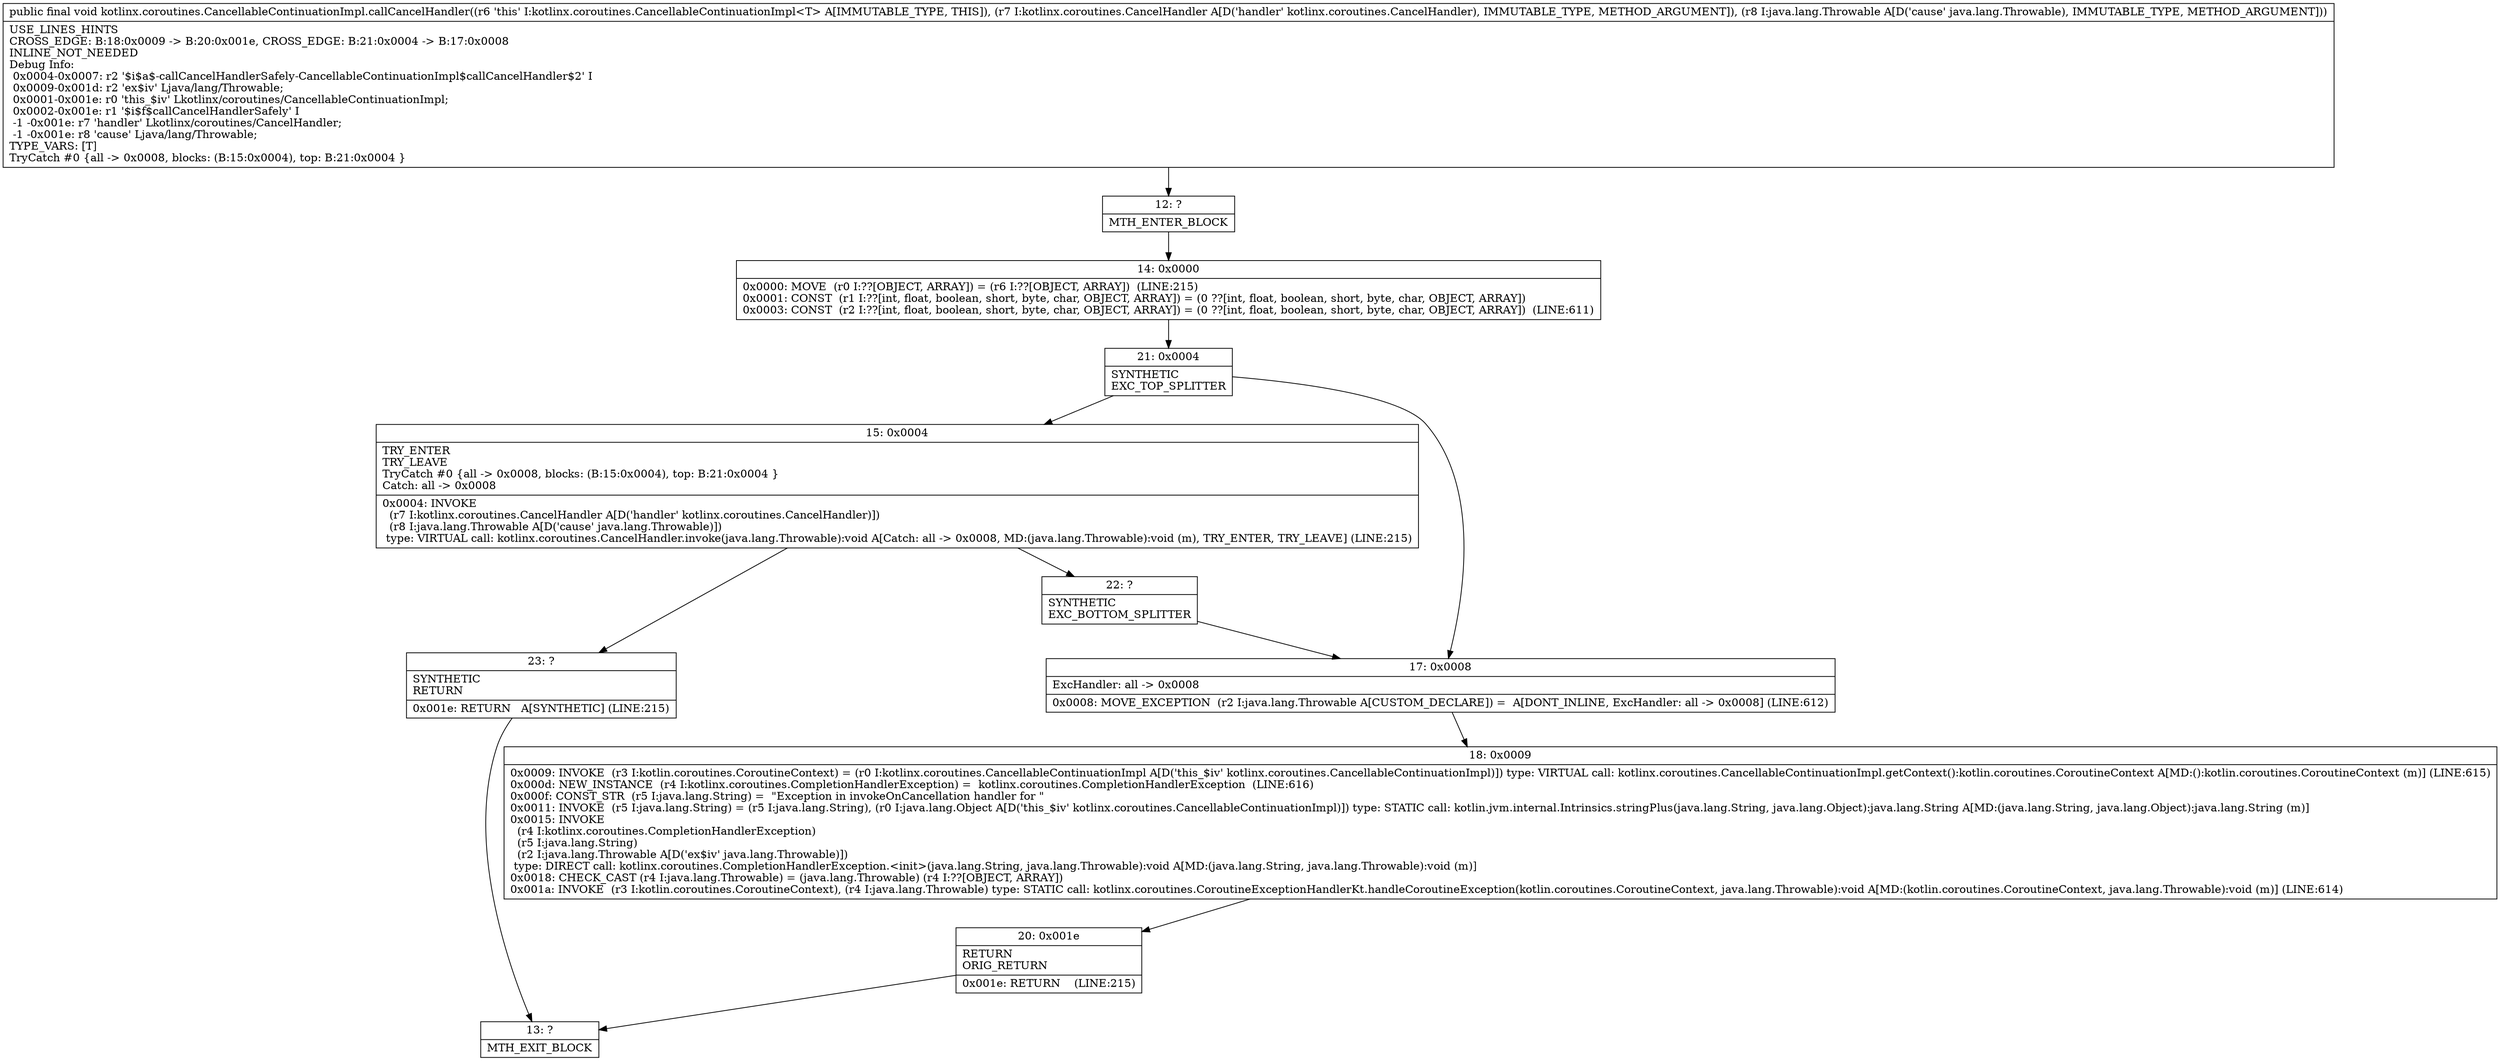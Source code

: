 digraph "CFG forkotlinx.coroutines.CancellableContinuationImpl.callCancelHandler(Lkotlinx\/coroutines\/CancelHandler;Ljava\/lang\/Throwable;)V" {
Node_12 [shape=record,label="{12\:\ ?|MTH_ENTER_BLOCK\l}"];
Node_14 [shape=record,label="{14\:\ 0x0000|0x0000: MOVE  (r0 I:??[OBJECT, ARRAY]) = (r6 I:??[OBJECT, ARRAY])  (LINE:215)\l0x0001: CONST  (r1 I:??[int, float, boolean, short, byte, char, OBJECT, ARRAY]) = (0 ??[int, float, boolean, short, byte, char, OBJECT, ARRAY]) \l0x0003: CONST  (r2 I:??[int, float, boolean, short, byte, char, OBJECT, ARRAY]) = (0 ??[int, float, boolean, short, byte, char, OBJECT, ARRAY])  (LINE:611)\l}"];
Node_21 [shape=record,label="{21\:\ 0x0004|SYNTHETIC\lEXC_TOP_SPLITTER\l}"];
Node_15 [shape=record,label="{15\:\ 0x0004|TRY_ENTER\lTRY_LEAVE\lTryCatch #0 \{all \-\> 0x0008, blocks: (B:15:0x0004), top: B:21:0x0004 \}\lCatch: all \-\> 0x0008\l|0x0004: INVOKE  \l  (r7 I:kotlinx.coroutines.CancelHandler A[D('handler' kotlinx.coroutines.CancelHandler)])\l  (r8 I:java.lang.Throwable A[D('cause' java.lang.Throwable)])\l type: VIRTUAL call: kotlinx.coroutines.CancelHandler.invoke(java.lang.Throwable):void A[Catch: all \-\> 0x0008, MD:(java.lang.Throwable):void (m), TRY_ENTER, TRY_LEAVE] (LINE:215)\l}"];
Node_22 [shape=record,label="{22\:\ ?|SYNTHETIC\lEXC_BOTTOM_SPLITTER\l}"];
Node_23 [shape=record,label="{23\:\ ?|SYNTHETIC\lRETURN\l|0x001e: RETURN   A[SYNTHETIC] (LINE:215)\l}"];
Node_13 [shape=record,label="{13\:\ ?|MTH_EXIT_BLOCK\l}"];
Node_17 [shape=record,label="{17\:\ 0x0008|ExcHandler: all \-\> 0x0008\l|0x0008: MOVE_EXCEPTION  (r2 I:java.lang.Throwable A[CUSTOM_DECLARE]) =  A[DONT_INLINE, ExcHandler: all \-\> 0x0008] (LINE:612)\l}"];
Node_18 [shape=record,label="{18\:\ 0x0009|0x0009: INVOKE  (r3 I:kotlin.coroutines.CoroutineContext) = (r0 I:kotlinx.coroutines.CancellableContinuationImpl A[D('this_$iv' kotlinx.coroutines.CancellableContinuationImpl)]) type: VIRTUAL call: kotlinx.coroutines.CancellableContinuationImpl.getContext():kotlin.coroutines.CoroutineContext A[MD:():kotlin.coroutines.CoroutineContext (m)] (LINE:615)\l0x000d: NEW_INSTANCE  (r4 I:kotlinx.coroutines.CompletionHandlerException) =  kotlinx.coroutines.CompletionHandlerException  (LINE:616)\l0x000f: CONST_STR  (r5 I:java.lang.String) =  \"Exception in invokeOnCancellation handler for \" \l0x0011: INVOKE  (r5 I:java.lang.String) = (r5 I:java.lang.String), (r0 I:java.lang.Object A[D('this_$iv' kotlinx.coroutines.CancellableContinuationImpl)]) type: STATIC call: kotlin.jvm.internal.Intrinsics.stringPlus(java.lang.String, java.lang.Object):java.lang.String A[MD:(java.lang.String, java.lang.Object):java.lang.String (m)]\l0x0015: INVOKE  \l  (r4 I:kotlinx.coroutines.CompletionHandlerException)\l  (r5 I:java.lang.String)\l  (r2 I:java.lang.Throwable A[D('ex$iv' java.lang.Throwable)])\l type: DIRECT call: kotlinx.coroutines.CompletionHandlerException.\<init\>(java.lang.String, java.lang.Throwable):void A[MD:(java.lang.String, java.lang.Throwable):void (m)]\l0x0018: CHECK_CAST (r4 I:java.lang.Throwable) = (java.lang.Throwable) (r4 I:??[OBJECT, ARRAY]) \l0x001a: INVOKE  (r3 I:kotlin.coroutines.CoroutineContext), (r4 I:java.lang.Throwable) type: STATIC call: kotlinx.coroutines.CoroutineExceptionHandlerKt.handleCoroutineException(kotlin.coroutines.CoroutineContext, java.lang.Throwable):void A[MD:(kotlin.coroutines.CoroutineContext, java.lang.Throwable):void (m)] (LINE:614)\l}"];
Node_20 [shape=record,label="{20\:\ 0x001e|RETURN\lORIG_RETURN\l|0x001e: RETURN    (LINE:215)\l}"];
MethodNode[shape=record,label="{public final void kotlinx.coroutines.CancellableContinuationImpl.callCancelHandler((r6 'this' I:kotlinx.coroutines.CancellableContinuationImpl\<T\> A[IMMUTABLE_TYPE, THIS]), (r7 I:kotlinx.coroutines.CancelHandler A[D('handler' kotlinx.coroutines.CancelHandler), IMMUTABLE_TYPE, METHOD_ARGUMENT]), (r8 I:java.lang.Throwable A[D('cause' java.lang.Throwable), IMMUTABLE_TYPE, METHOD_ARGUMENT]))  | USE_LINES_HINTS\lCROSS_EDGE: B:18:0x0009 \-\> B:20:0x001e, CROSS_EDGE: B:21:0x0004 \-\> B:17:0x0008\lINLINE_NOT_NEEDED\lDebug Info:\l  0x0004\-0x0007: r2 '$i$a$\-callCancelHandlerSafely\-CancellableContinuationImpl$callCancelHandler$2' I\l  0x0009\-0x001d: r2 'ex$iv' Ljava\/lang\/Throwable;\l  0x0001\-0x001e: r0 'this_$iv' Lkotlinx\/coroutines\/CancellableContinuationImpl;\l  0x0002\-0x001e: r1 '$i$f$callCancelHandlerSafely' I\l  \-1 \-0x001e: r7 'handler' Lkotlinx\/coroutines\/CancelHandler;\l  \-1 \-0x001e: r8 'cause' Ljava\/lang\/Throwable;\lTYPE_VARS: [T]\lTryCatch #0 \{all \-\> 0x0008, blocks: (B:15:0x0004), top: B:21:0x0004 \}\l}"];
MethodNode -> Node_12;Node_12 -> Node_14;
Node_14 -> Node_21;
Node_21 -> Node_15;
Node_21 -> Node_17;
Node_15 -> Node_22;
Node_15 -> Node_23;
Node_22 -> Node_17;
Node_23 -> Node_13;
Node_17 -> Node_18;
Node_18 -> Node_20;
Node_20 -> Node_13;
}

